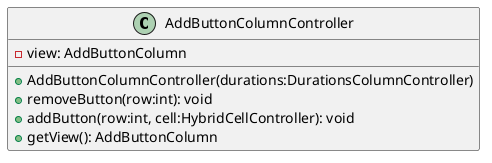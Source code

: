 @startuml

    class AddButtonColumnController {
        -view: AddButtonColumn
        +AddButtonColumnController(durations:DurationsColumnController)
        +removeButton(row:int): void
        +addButton(row:int, cell:HybridCellController): void
        +getView(): AddButtonColumn
    }

@enduml
